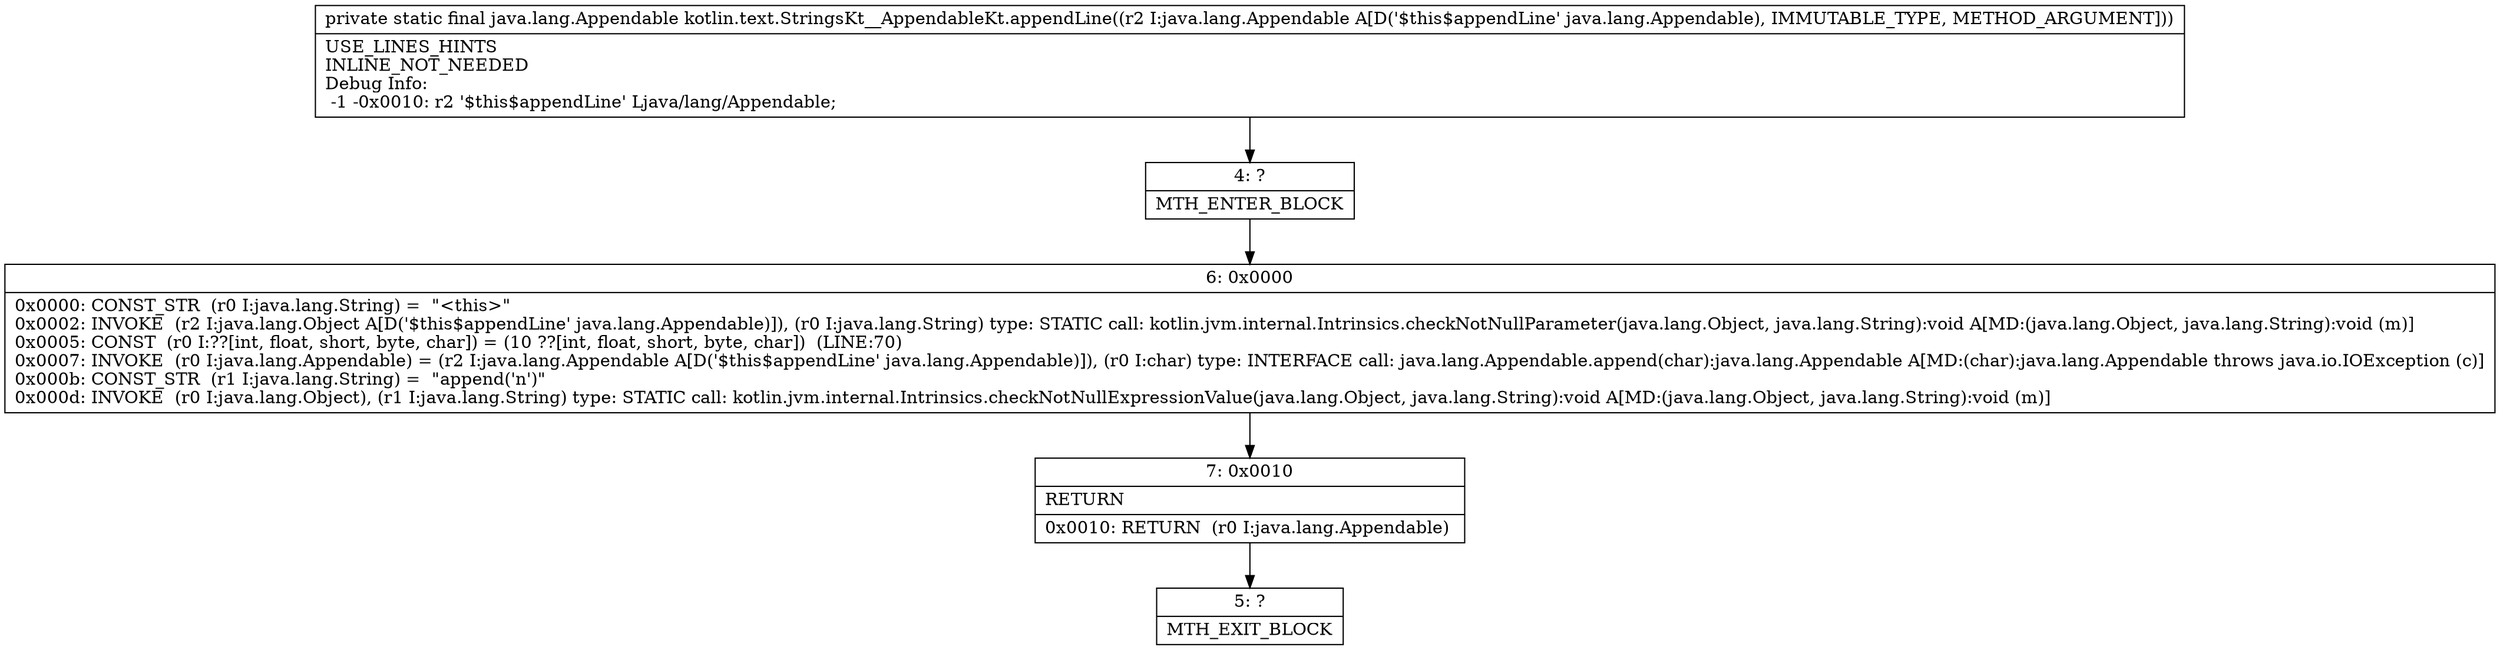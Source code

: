 digraph "CFG forkotlin.text.StringsKt__AppendableKt.appendLine(Ljava\/lang\/Appendable;)Ljava\/lang\/Appendable;" {
Node_4 [shape=record,label="{4\:\ ?|MTH_ENTER_BLOCK\l}"];
Node_6 [shape=record,label="{6\:\ 0x0000|0x0000: CONST_STR  (r0 I:java.lang.String) =  \"\<this\>\" \l0x0002: INVOKE  (r2 I:java.lang.Object A[D('$this$appendLine' java.lang.Appendable)]), (r0 I:java.lang.String) type: STATIC call: kotlin.jvm.internal.Intrinsics.checkNotNullParameter(java.lang.Object, java.lang.String):void A[MD:(java.lang.Object, java.lang.String):void (m)]\l0x0005: CONST  (r0 I:??[int, float, short, byte, char]) = (10 ??[int, float, short, byte, char])  (LINE:70)\l0x0007: INVOKE  (r0 I:java.lang.Appendable) = (r2 I:java.lang.Appendable A[D('$this$appendLine' java.lang.Appendable)]), (r0 I:char) type: INTERFACE call: java.lang.Appendable.append(char):java.lang.Appendable A[MD:(char):java.lang.Appendable throws java.io.IOException (c)]\l0x000b: CONST_STR  (r1 I:java.lang.String) =  \"append('n')\" \l0x000d: INVOKE  (r0 I:java.lang.Object), (r1 I:java.lang.String) type: STATIC call: kotlin.jvm.internal.Intrinsics.checkNotNullExpressionValue(java.lang.Object, java.lang.String):void A[MD:(java.lang.Object, java.lang.String):void (m)]\l}"];
Node_7 [shape=record,label="{7\:\ 0x0010|RETURN\l|0x0010: RETURN  (r0 I:java.lang.Appendable) \l}"];
Node_5 [shape=record,label="{5\:\ ?|MTH_EXIT_BLOCK\l}"];
MethodNode[shape=record,label="{private static final java.lang.Appendable kotlin.text.StringsKt__AppendableKt.appendLine((r2 I:java.lang.Appendable A[D('$this$appendLine' java.lang.Appendable), IMMUTABLE_TYPE, METHOD_ARGUMENT]))  | USE_LINES_HINTS\lINLINE_NOT_NEEDED\lDebug Info:\l  \-1 \-0x0010: r2 '$this$appendLine' Ljava\/lang\/Appendable;\l}"];
MethodNode -> Node_4;Node_4 -> Node_6;
Node_6 -> Node_7;
Node_7 -> Node_5;
}

